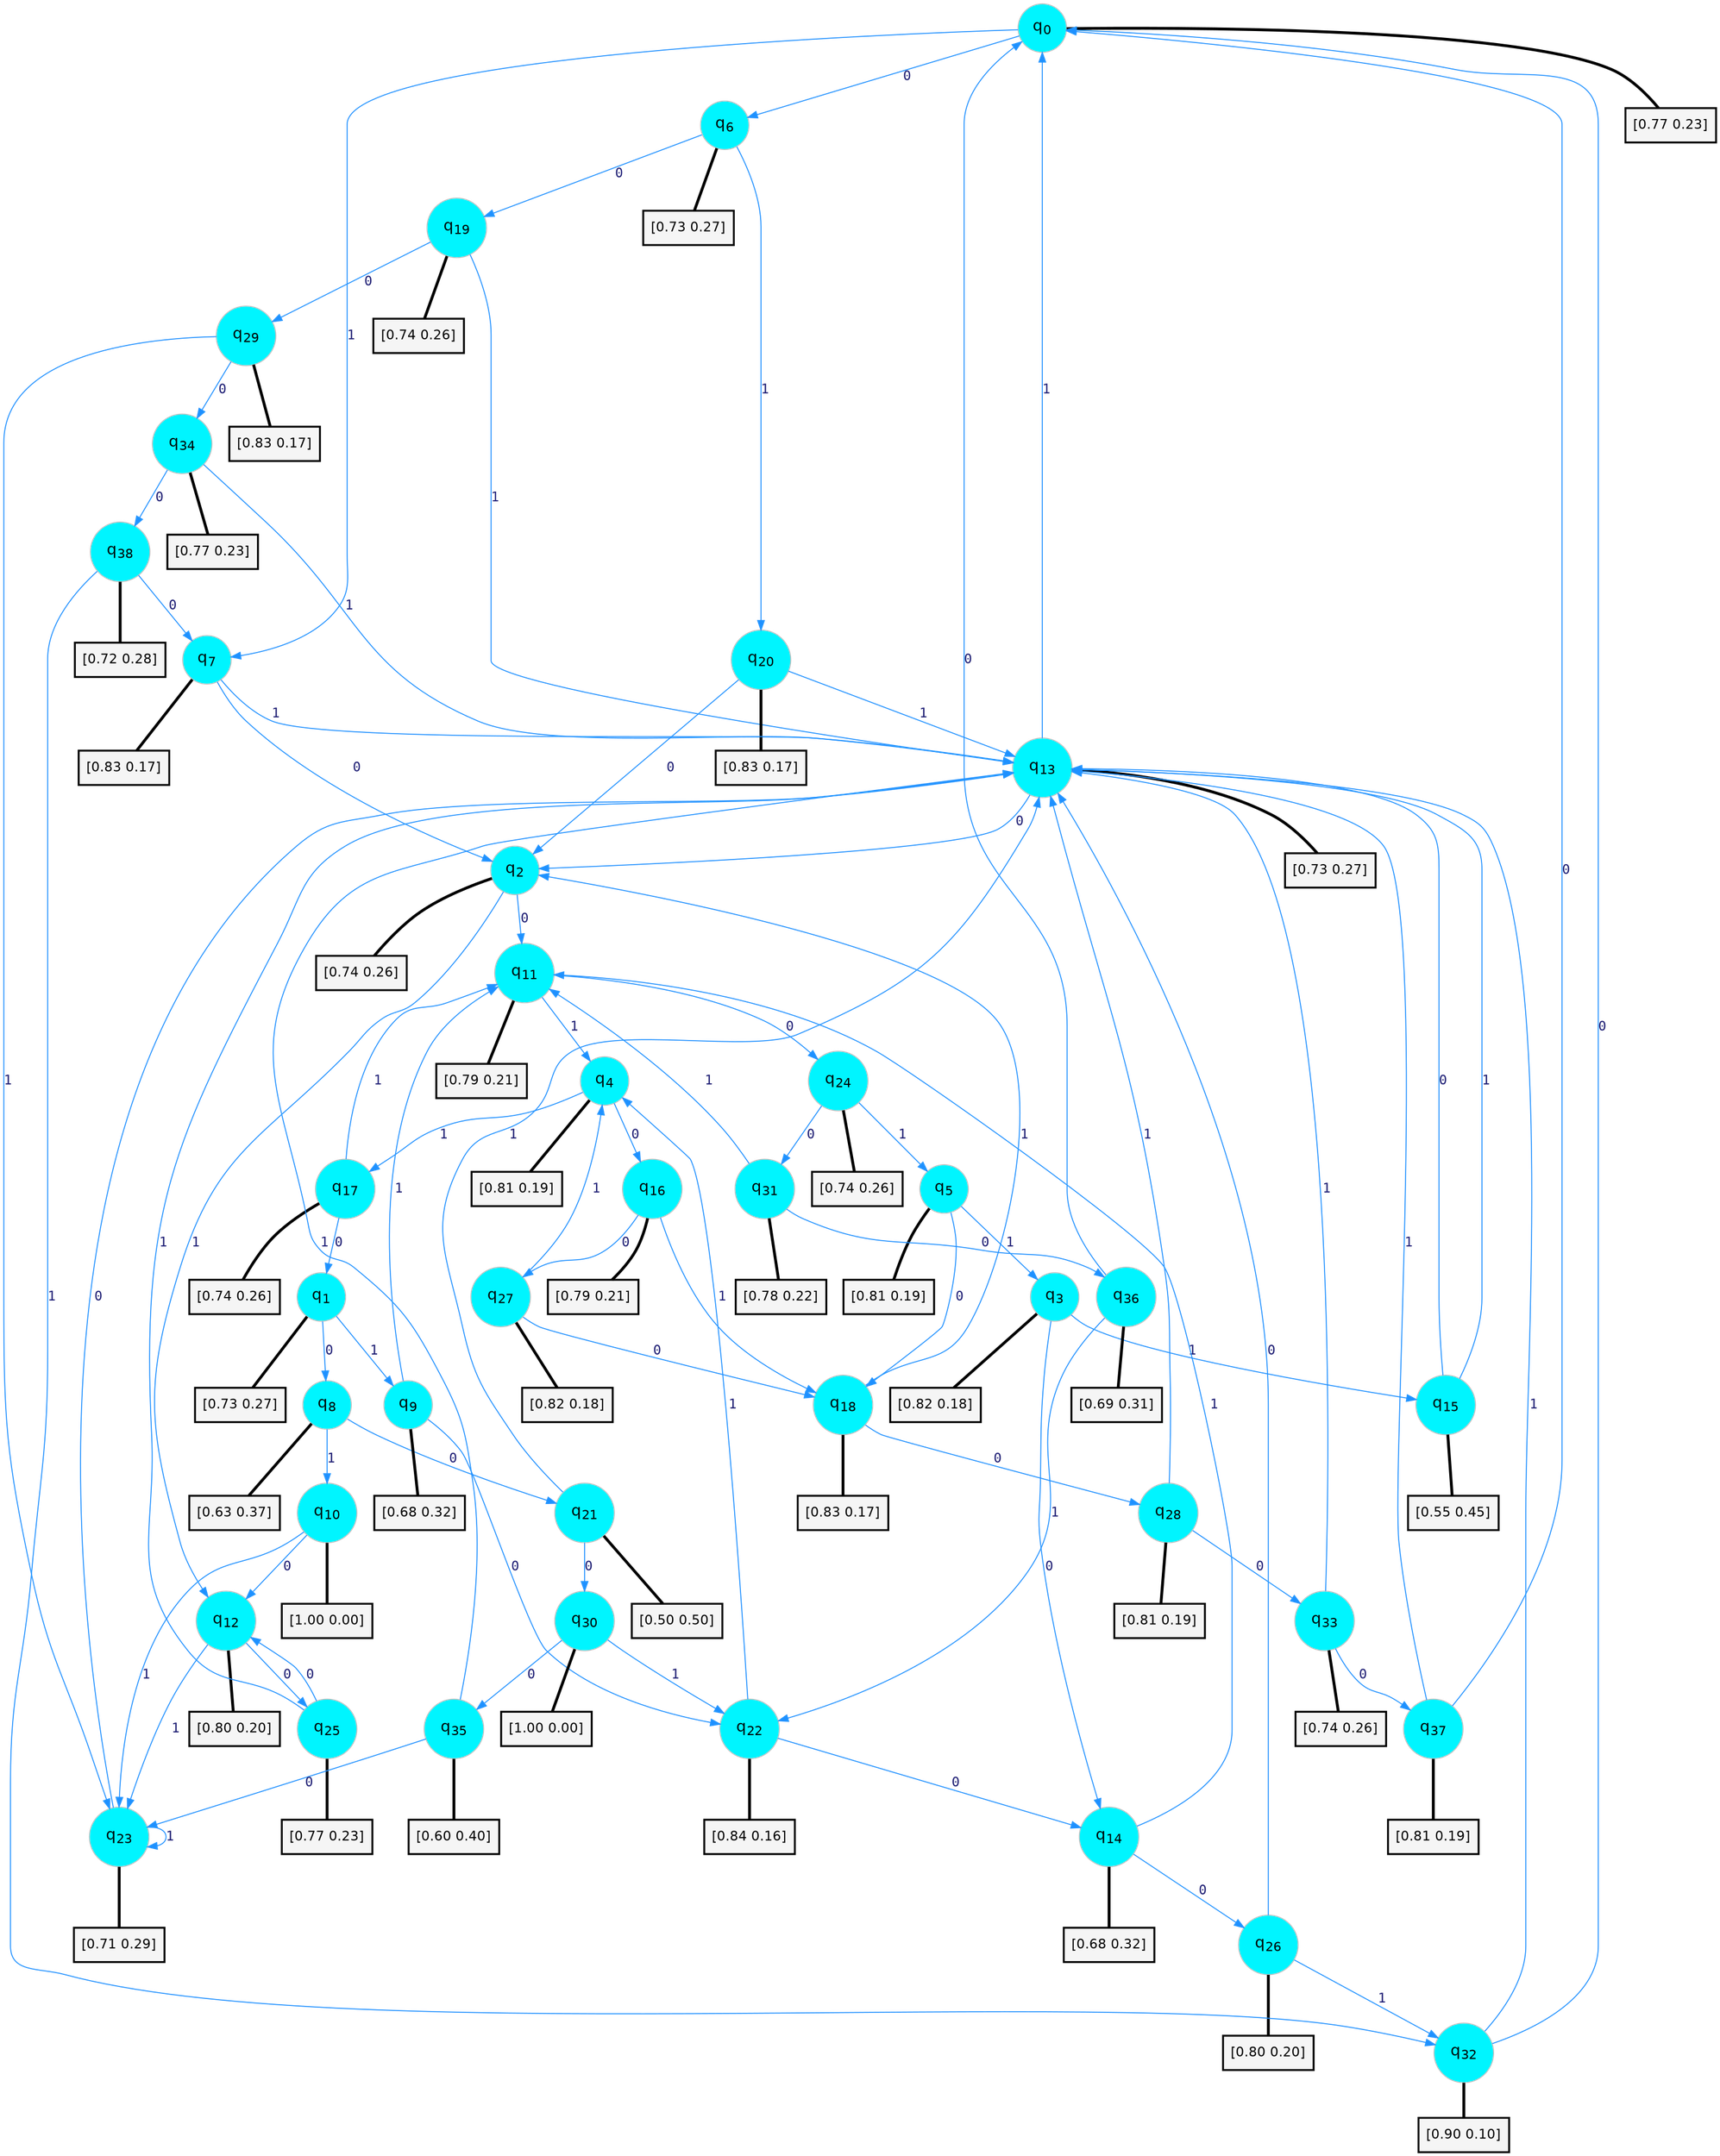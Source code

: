 digraph G {
graph [
bgcolor=transparent, dpi=300, rankdir=TD, size="40,25"];
node [
color=gray, fillcolor=turquoise1, fontcolor=black, fontname=Helvetica, fontsize=16, fontweight=bold, shape=circle, style=filled];
edge [
arrowsize=1, color=dodgerblue1, fontcolor=midnightblue, fontname=courier, fontweight=bold, penwidth=1, style=solid, weight=20];
0[label=<q<SUB>0</SUB>>];
1[label=<q<SUB>1</SUB>>];
2[label=<q<SUB>2</SUB>>];
3[label=<q<SUB>3</SUB>>];
4[label=<q<SUB>4</SUB>>];
5[label=<q<SUB>5</SUB>>];
6[label=<q<SUB>6</SUB>>];
7[label=<q<SUB>7</SUB>>];
8[label=<q<SUB>8</SUB>>];
9[label=<q<SUB>9</SUB>>];
10[label=<q<SUB>10</SUB>>];
11[label=<q<SUB>11</SUB>>];
12[label=<q<SUB>12</SUB>>];
13[label=<q<SUB>13</SUB>>];
14[label=<q<SUB>14</SUB>>];
15[label=<q<SUB>15</SUB>>];
16[label=<q<SUB>16</SUB>>];
17[label=<q<SUB>17</SUB>>];
18[label=<q<SUB>18</SUB>>];
19[label=<q<SUB>19</SUB>>];
20[label=<q<SUB>20</SUB>>];
21[label=<q<SUB>21</SUB>>];
22[label=<q<SUB>22</SUB>>];
23[label=<q<SUB>23</SUB>>];
24[label=<q<SUB>24</SUB>>];
25[label=<q<SUB>25</SUB>>];
26[label=<q<SUB>26</SUB>>];
27[label=<q<SUB>27</SUB>>];
28[label=<q<SUB>28</SUB>>];
29[label=<q<SUB>29</SUB>>];
30[label=<q<SUB>30</SUB>>];
31[label=<q<SUB>31</SUB>>];
32[label=<q<SUB>32</SUB>>];
33[label=<q<SUB>33</SUB>>];
34[label=<q<SUB>34</SUB>>];
35[label=<q<SUB>35</SUB>>];
36[label=<q<SUB>36</SUB>>];
37[label=<q<SUB>37</SUB>>];
38[label=<q<SUB>38</SUB>>];
39[label="[0.77 0.23]", shape=box,fontcolor=black, fontname=Helvetica, fontsize=14, penwidth=2, fillcolor=whitesmoke,color=black];
40[label="[0.73 0.27]", shape=box,fontcolor=black, fontname=Helvetica, fontsize=14, penwidth=2, fillcolor=whitesmoke,color=black];
41[label="[0.74 0.26]", shape=box,fontcolor=black, fontname=Helvetica, fontsize=14, penwidth=2, fillcolor=whitesmoke,color=black];
42[label="[0.82 0.18]", shape=box,fontcolor=black, fontname=Helvetica, fontsize=14, penwidth=2, fillcolor=whitesmoke,color=black];
43[label="[0.81 0.19]", shape=box,fontcolor=black, fontname=Helvetica, fontsize=14, penwidth=2, fillcolor=whitesmoke,color=black];
44[label="[0.81 0.19]", shape=box,fontcolor=black, fontname=Helvetica, fontsize=14, penwidth=2, fillcolor=whitesmoke,color=black];
45[label="[0.73 0.27]", shape=box,fontcolor=black, fontname=Helvetica, fontsize=14, penwidth=2, fillcolor=whitesmoke,color=black];
46[label="[0.83 0.17]", shape=box,fontcolor=black, fontname=Helvetica, fontsize=14, penwidth=2, fillcolor=whitesmoke,color=black];
47[label="[0.63 0.37]", shape=box,fontcolor=black, fontname=Helvetica, fontsize=14, penwidth=2, fillcolor=whitesmoke,color=black];
48[label="[0.68 0.32]", shape=box,fontcolor=black, fontname=Helvetica, fontsize=14, penwidth=2, fillcolor=whitesmoke,color=black];
49[label="[1.00 0.00]", shape=box,fontcolor=black, fontname=Helvetica, fontsize=14, penwidth=2, fillcolor=whitesmoke,color=black];
50[label="[0.79 0.21]", shape=box,fontcolor=black, fontname=Helvetica, fontsize=14, penwidth=2, fillcolor=whitesmoke,color=black];
51[label="[0.80 0.20]", shape=box,fontcolor=black, fontname=Helvetica, fontsize=14, penwidth=2, fillcolor=whitesmoke,color=black];
52[label="[0.73 0.27]", shape=box,fontcolor=black, fontname=Helvetica, fontsize=14, penwidth=2, fillcolor=whitesmoke,color=black];
53[label="[0.68 0.32]", shape=box,fontcolor=black, fontname=Helvetica, fontsize=14, penwidth=2, fillcolor=whitesmoke,color=black];
54[label="[0.55 0.45]", shape=box,fontcolor=black, fontname=Helvetica, fontsize=14, penwidth=2, fillcolor=whitesmoke,color=black];
55[label="[0.79 0.21]", shape=box,fontcolor=black, fontname=Helvetica, fontsize=14, penwidth=2, fillcolor=whitesmoke,color=black];
56[label="[0.74 0.26]", shape=box,fontcolor=black, fontname=Helvetica, fontsize=14, penwidth=2, fillcolor=whitesmoke,color=black];
57[label="[0.83 0.17]", shape=box,fontcolor=black, fontname=Helvetica, fontsize=14, penwidth=2, fillcolor=whitesmoke,color=black];
58[label="[0.74 0.26]", shape=box,fontcolor=black, fontname=Helvetica, fontsize=14, penwidth=2, fillcolor=whitesmoke,color=black];
59[label="[0.83 0.17]", shape=box,fontcolor=black, fontname=Helvetica, fontsize=14, penwidth=2, fillcolor=whitesmoke,color=black];
60[label="[0.50 0.50]", shape=box,fontcolor=black, fontname=Helvetica, fontsize=14, penwidth=2, fillcolor=whitesmoke,color=black];
61[label="[0.84 0.16]", shape=box,fontcolor=black, fontname=Helvetica, fontsize=14, penwidth=2, fillcolor=whitesmoke,color=black];
62[label="[0.71 0.29]", shape=box,fontcolor=black, fontname=Helvetica, fontsize=14, penwidth=2, fillcolor=whitesmoke,color=black];
63[label="[0.74 0.26]", shape=box,fontcolor=black, fontname=Helvetica, fontsize=14, penwidth=2, fillcolor=whitesmoke,color=black];
64[label="[0.77 0.23]", shape=box,fontcolor=black, fontname=Helvetica, fontsize=14, penwidth=2, fillcolor=whitesmoke,color=black];
65[label="[0.80 0.20]", shape=box,fontcolor=black, fontname=Helvetica, fontsize=14, penwidth=2, fillcolor=whitesmoke,color=black];
66[label="[0.82 0.18]", shape=box,fontcolor=black, fontname=Helvetica, fontsize=14, penwidth=2, fillcolor=whitesmoke,color=black];
67[label="[0.81 0.19]", shape=box,fontcolor=black, fontname=Helvetica, fontsize=14, penwidth=2, fillcolor=whitesmoke,color=black];
68[label="[0.83 0.17]", shape=box,fontcolor=black, fontname=Helvetica, fontsize=14, penwidth=2, fillcolor=whitesmoke,color=black];
69[label="[1.00 0.00]", shape=box,fontcolor=black, fontname=Helvetica, fontsize=14, penwidth=2, fillcolor=whitesmoke,color=black];
70[label="[0.78 0.22]", shape=box,fontcolor=black, fontname=Helvetica, fontsize=14, penwidth=2, fillcolor=whitesmoke,color=black];
71[label="[0.90 0.10]", shape=box,fontcolor=black, fontname=Helvetica, fontsize=14, penwidth=2, fillcolor=whitesmoke,color=black];
72[label="[0.74 0.26]", shape=box,fontcolor=black, fontname=Helvetica, fontsize=14, penwidth=2, fillcolor=whitesmoke,color=black];
73[label="[0.77 0.23]", shape=box,fontcolor=black, fontname=Helvetica, fontsize=14, penwidth=2, fillcolor=whitesmoke,color=black];
74[label="[0.60 0.40]", shape=box,fontcolor=black, fontname=Helvetica, fontsize=14, penwidth=2, fillcolor=whitesmoke,color=black];
75[label="[0.69 0.31]", shape=box,fontcolor=black, fontname=Helvetica, fontsize=14, penwidth=2, fillcolor=whitesmoke,color=black];
76[label="[0.81 0.19]", shape=box,fontcolor=black, fontname=Helvetica, fontsize=14, penwidth=2, fillcolor=whitesmoke,color=black];
77[label="[0.72 0.28]", shape=box,fontcolor=black, fontname=Helvetica, fontsize=14, penwidth=2, fillcolor=whitesmoke,color=black];
0->6 [label=0];
0->7 [label=1];
0->39 [arrowhead=none, penwidth=3,color=black];
1->8 [label=0];
1->9 [label=1];
1->40 [arrowhead=none, penwidth=3,color=black];
2->11 [label=0];
2->12 [label=1];
2->41 [arrowhead=none, penwidth=3,color=black];
3->14 [label=0];
3->15 [label=1];
3->42 [arrowhead=none, penwidth=3,color=black];
4->16 [label=0];
4->17 [label=1];
4->43 [arrowhead=none, penwidth=3,color=black];
5->18 [label=0];
5->3 [label=1];
5->44 [arrowhead=none, penwidth=3,color=black];
6->19 [label=0];
6->20 [label=1];
6->45 [arrowhead=none, penwidth=3,color=black];
7->2 [label=0];
7->13 [label=1];
7->46 [arrowhead=none, penwidth=3,color=black];
8->21 [label=0];
8->10 [label=1];
8->47 [arrowhead=none, penwidth=3,color=black];
9->22 [label=0];
9->11 [label=1];
9->48 [arrowhead=none, penwidth=3,color=black];
10->12 [label=0];
10->23 [label=1];
10->49 [arrowhead=none, penwidth=3,color=black];
11->24 [label=0];
11->4 [label=1];
11->50 [arrowhead=none, penwidth=3,color=black];
12->25 [label=0];
12->23 [label=1];
12->51 [arrowhead=none, penwidth=3,color=black];
13->2 [label=0];
13->0 [label=1];
13->52 [arrowhead=none, penwidth=3,color=black];
14->26 [label=0];
14->11 [label=1];
14->53 [arrowhead=none, penwidth=3,color=black];
15->13 [label=0];
15->13 [label=1];
15->54 [arrowhead=none, penwidth=3,color=black];
16->27 [label=0];
16->18 [label=1];
16->55 [arrowhead=none, penwidth=3,color=black];
17->1 [label=0];
17->11 [label=1];
17->56 [arrowhead=none, penwidth=3,color=black];
18->28 [label=0];
18->2 [label=1];
18->57 [arrowhead=none, penwidth=3,color=black];
19->29 [label=0];
19->13 [label=1];
19->58 [arrowhead=none, penwidth=3,color=black];
20->2 [label=0];
20->13 [label=1];
20->59 [arrowhead=none, penwidth=3,color=black];
21->30 [label=0];
21->13 [label=1];
21->60 [arrowhead=none, penwidth=3,color=black];
22->14 [label=0];
22->4 [label=1];
22->61 [arrowhead=none, penwidth=3,color=black];
23->13 [label=0];
23->23 [label=1];
23->62 [arrowhead=none, penwidth=3,color=black];
24->31 [label=0];
24->5 [label=1];
24->63 [arrowhead=none, penwidth=3,color=black];
25->12 [label=0];
25->13 [label=1];
25->64 [arrowhead=none, penwidth=3,color=black];
26->13 [label=0];
26->32 [label=1];
26->65 [arrowhead=none, penwidth=3,color=black];
27->18 [label=0];
27->4 [label=1];
27->66 [arrowhead=none, penwidth=3,color=black];
28->33 [label=0];
28->13 [label=1];
28->67 [arrowhead=none, penwidth=3,color=black];
29->34 [label=0];
29->23 [label=1];
29->68 [arrowhead=none, penwidth=3,color=black];
30->35 [label=0];
30->22 [label=1];
30->69 [arrowhead=none, penwidth=3,color=black];
31->36 [label=0];
31->11 [label=1];
31->70 [arrowhead=none, penwidth=3,color=black];
32->0 [label=0];
32->13 [label=1];
32->71 [arrowhead=none, penwidth=3,color=black];
33->37 [label=0];
33->13 [label=1];
33->72 [arrowhead=none, penwidth=3,color=black];
34->38 [label=0];
34->13 [label=1];
34->73 [arrowhead=none, penwidth=3,color=black];
35->23 [label=0];
35->13 [label=1];
35->74 [arrowhead=none, penwidth=3,color=black];
36->0 [label=0];
36->22 [label=1];
36->75 [arrowhead=none, penwidth=3,color=black];
37->0 [label=0];
37->13 [label=1];
37->76 [arrowhead=none, penwidth=3,color=black];
38->7 [label=0];
38->32 [label=1];
38->77 [arrowhead=none, penwidth=3,color=black];
}
